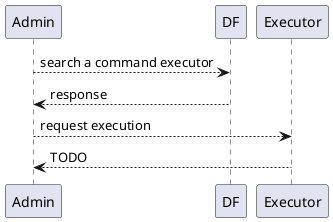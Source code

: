 @startuml command_execution

Admin --> DF                    : search a command executor
DF --> Admin                    : response
Admin --> Executor              : request execution
Executor --> Admin              : TODO

@enduml

